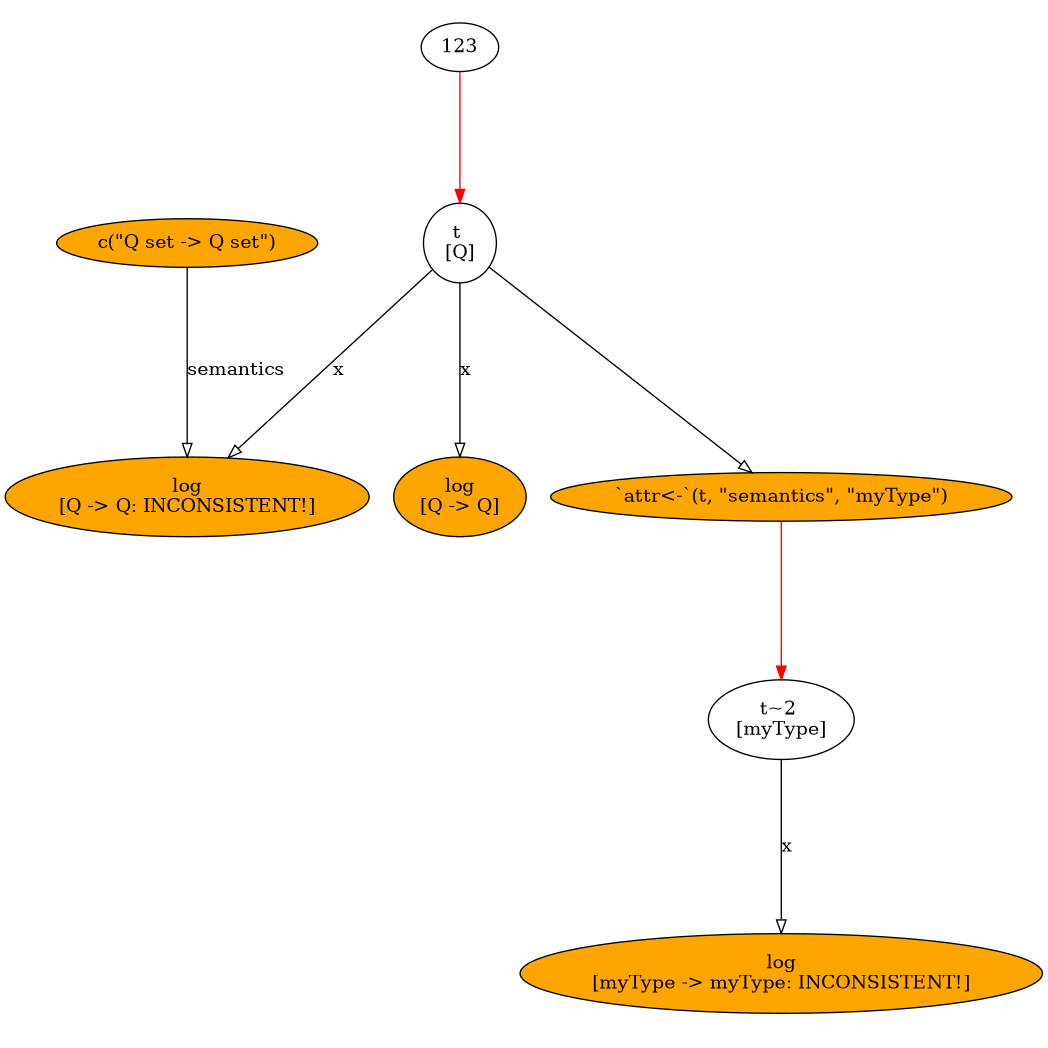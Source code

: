 digraph f {
	graph [bgcolor=transparent, fontcolor=black, ratio=fill, splines=TRUE, rank=same, size="6.99,6.99", rankdir=TB];
	node [label="\N", shape=ellipse, fixedsize=FALSE, fillcolor=white, style=filled, color=black, fontcolor=black, fontsize=14, height="0.5", width="0.75"];
	edge [headport=center, style=solid, arrowhead=normal, color=black, dir=none, weight="1.0", fontcolor=black, arrowtail=none, fontsize=14, labelfontsize=11, arrowsize=1, minlen=1];
	graph [bb="0,0,699,699"];
	t [label="t \n[Q]", height="0.8171", pos="314,541"];
	lt_GEYKOq [label=123, pos="314,672"];
	fcall_qXuTJB [label="log\n[Q -> Q]", fillcolor=orange, height="0.8171", width="1.2781", pos="314,368"];
	fcall_INMnAT [label="log\n[Q -> Q: INCONSISTENT!]", fillcolor=orange, height="0.8171", width="3.4788", pos="125,368"];
	fcall_NiSsGD [label="c(\"Q set -> Q set\")", fillcolor=orange, width="2.3103", pos="125,541"];
	"t~2" [label="t~2 \n[myType]", height="0.8171", width="1.4013", pos="522,219"];
	fcall_nyCVfW [label="`attr<-`(t, \"semantics\", \"myType\")", fillcolor=orange, width="3.9831", pos="522,368"];
	fcall_20Qy5v [label="log\n[myType -> myType: INCONSISTENT!]", fillcolor=orange, height="0.8171", width="4.919", pos="522,46"];
	t -> fcall_qXuTJB:center [arrowhead=onormal, dir=forward, weight=1, label=x, pos="e,314,397.43 314,511.38 314,482.93 314,439.12 314,407.6", lp="317.5,454"];
	t -> fcall_INMnAT:center [arrowhead=onormal, dir=forward, weight=1, label=x, pos="e,155.52,396.61 293.41,521.37 262.2,493.13 202.38,439.01 163.09,403.46", lp="229.5,454"];
	t -> fcall_nyCVfW:center [arrowhead=onormal, dir=forward, weight=1, pos="e,501.26,386.05 335.48,522.34 373.13,491.38 451.08,427.3 493.31,392.59"];
	lt_GEYKOq -> t:center [color=red, dir=forward, weight=1, pos="e,314,570.58 314,653.87 314,635.28 314,604.99 314,580.61"];
	fcall_NiSsGD -> fcall_INMnAT:center [arrowhead=onormal, dir=forward, weight=1, label=semantics, pos="e,125,397.53 125,522.98 125,496.3 125,443.95 125,407.74", lp="152.6,454"];
	"t~2" -> fcall_20Qy5v:center [arrowhead=onormal, dir=forward, weight=1, label=x, pos="e,522,75.43 522,189.38 522,160.93 522,117.12 522,85.605", lp="525.5,132"];
	fcall_nyCVfW -> "t~2":center [color=red, dir=forward, weight=1, pos="e,522,248.63 522,349.85 522,327.63 522,288.23 522,258.64"];
}
